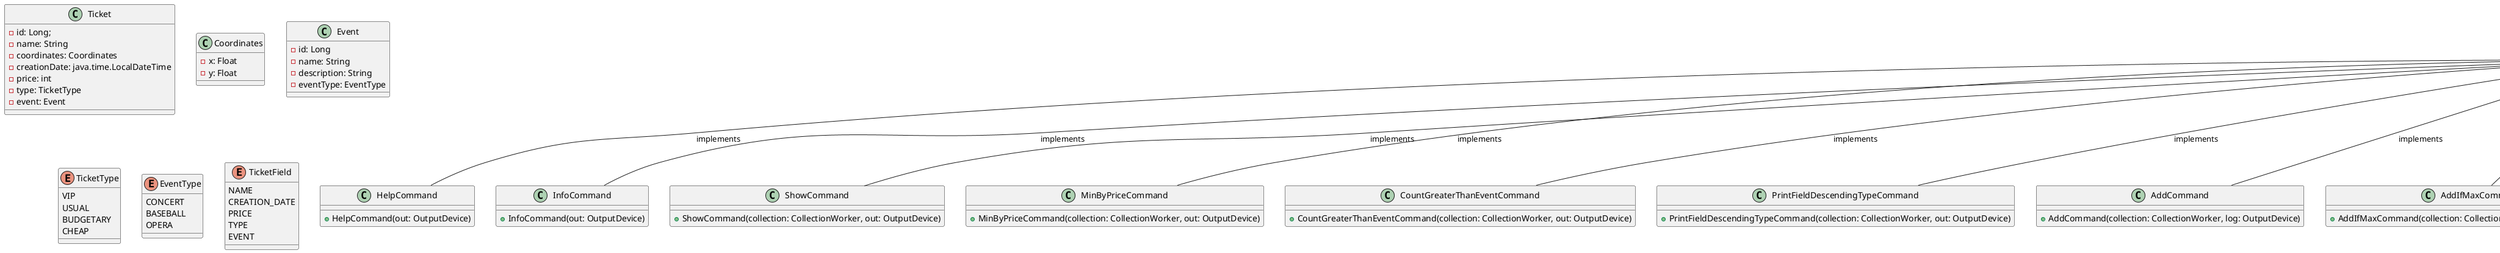 @startuml name

Command <-- HelpCommand : implements
Command <-- InfoCommand : implements
Command <-- ShowCommand : implements
Command <-- MinByPriceCommand : implements
Command <-- CountGreaterThanEventCommand : implements
Command <-- PrintFieldDescendingTypeCommand : implements
Command <-- AddCommand : implements
Command <-- AddIfMaxCommand : implements
Command <-- UpdateCommand : implements
Command <-- RemoveByIdCommand : implements
Command <-- RemoveAtCommand : implements
Command <-- RemoveLastCommand : implements
Command <-- ClearCommand : implements
Command <-- SaveCommand : implements
Command <-- ExecuteScriptCommand : implements
Command <-- ExitCommand : implements

OutputDevice <.. Console : implements
OutputDevice <.. XMLStorage : implements
CollectionWorker <.. TicketCollection : implements
Shell <-- TicketShell

class Console
class TicketCollection
class TicketShell

abstract class Shell {
   +help(): void
   +run(cmd: Command)
   +close(): void
}

class TicketShell {
   +TicketShell()
   +saveCollection(): void
}

class HelpCommand {
   +HelpCommand(out: OutputDevice)
}

class InfoCommand {
   +InfoCommand(out: OutputDevice)
}

class ShowCommand {
   +ShowCommand(collection: CollectionWorker, out: OutputDevice)
}

class MinByPriceCommand {
   +MinByPriceCommand(collection: CollectionWorker, out: OutputDevice)
}

class CountGreaterThanEventCommand {
   +CountGreaterThanEventCommand(collection: CollectionWorker, out: OutputDevice)
}

class PrintFieldDescendingTypeCommand {
   +PrintFieldDescendingTypeCommand(collection: CollectionWorker, out: OutputDevice)
}

class AddCommand {
   +AddCommand(collection: CollectionWorker, log: OutputDevice)
}

class AddIfMaxCommand {
   +AddIfMaxCommand(collection: CollectionWorker, log: OutputDevice)
}

class UpdateCommand {
   +UpdateCommand(collection: CollectionWorker, log: OutputDevice)
}

class RemoveByIdCommand {
   +RemoveByIdCommand(collection: CollectionWorker, log: OutputDevice)
}

class RemoveAtCommand {
   +RemoveAtCommand(collection: CollectionWorker, log: OutputDevice)
}

class RemoveLastCommand {
   +RemoveLastCommand(collection: CollectionWorker, log: OutputDevice)
}

class ClearCommand {
   +ClearCommand(collection: CollectionWorker, log: OutputDevice)
}

class TicketCollection {
   +add(ifMax: boolean): void
   +removeAt(idx: int): void
   +removeLast(): void
   +sort(field: TicketField, reverse: boolean): ArrayList
}

interface OutputDevice {
   +write(str: String): void
}

interface CollectionWorker {
   +add(): void
   +update(id: Long): void
   +remove(id: Long): void
   +clear(): void
}

interface Command {
   +execute(): void
   +description(): String
}

class Ticket {
   -id: Long;
   -name: String
   -coordinates: Coordinates
   -creationDate: java.time.LocalDateTime
   -price: int
   -type: TicketType
   -event: Event
}
class Coordinates {
   -x: Float
   -y: Float
}
class Event {
   -id: Long
   -name: String
   -description: String
   -eventType: EventType
}
enum TicketType {
   VIP
   USUAL
   BUDGETARY
   CHEAP
}
enum EventType {
   CONCERT
   BASEBALL
   OPERA
}

enum TicketField {
   NAME
   CREATION_DATE
   PRICE
   TYPE
   EVENT
}

@enduml